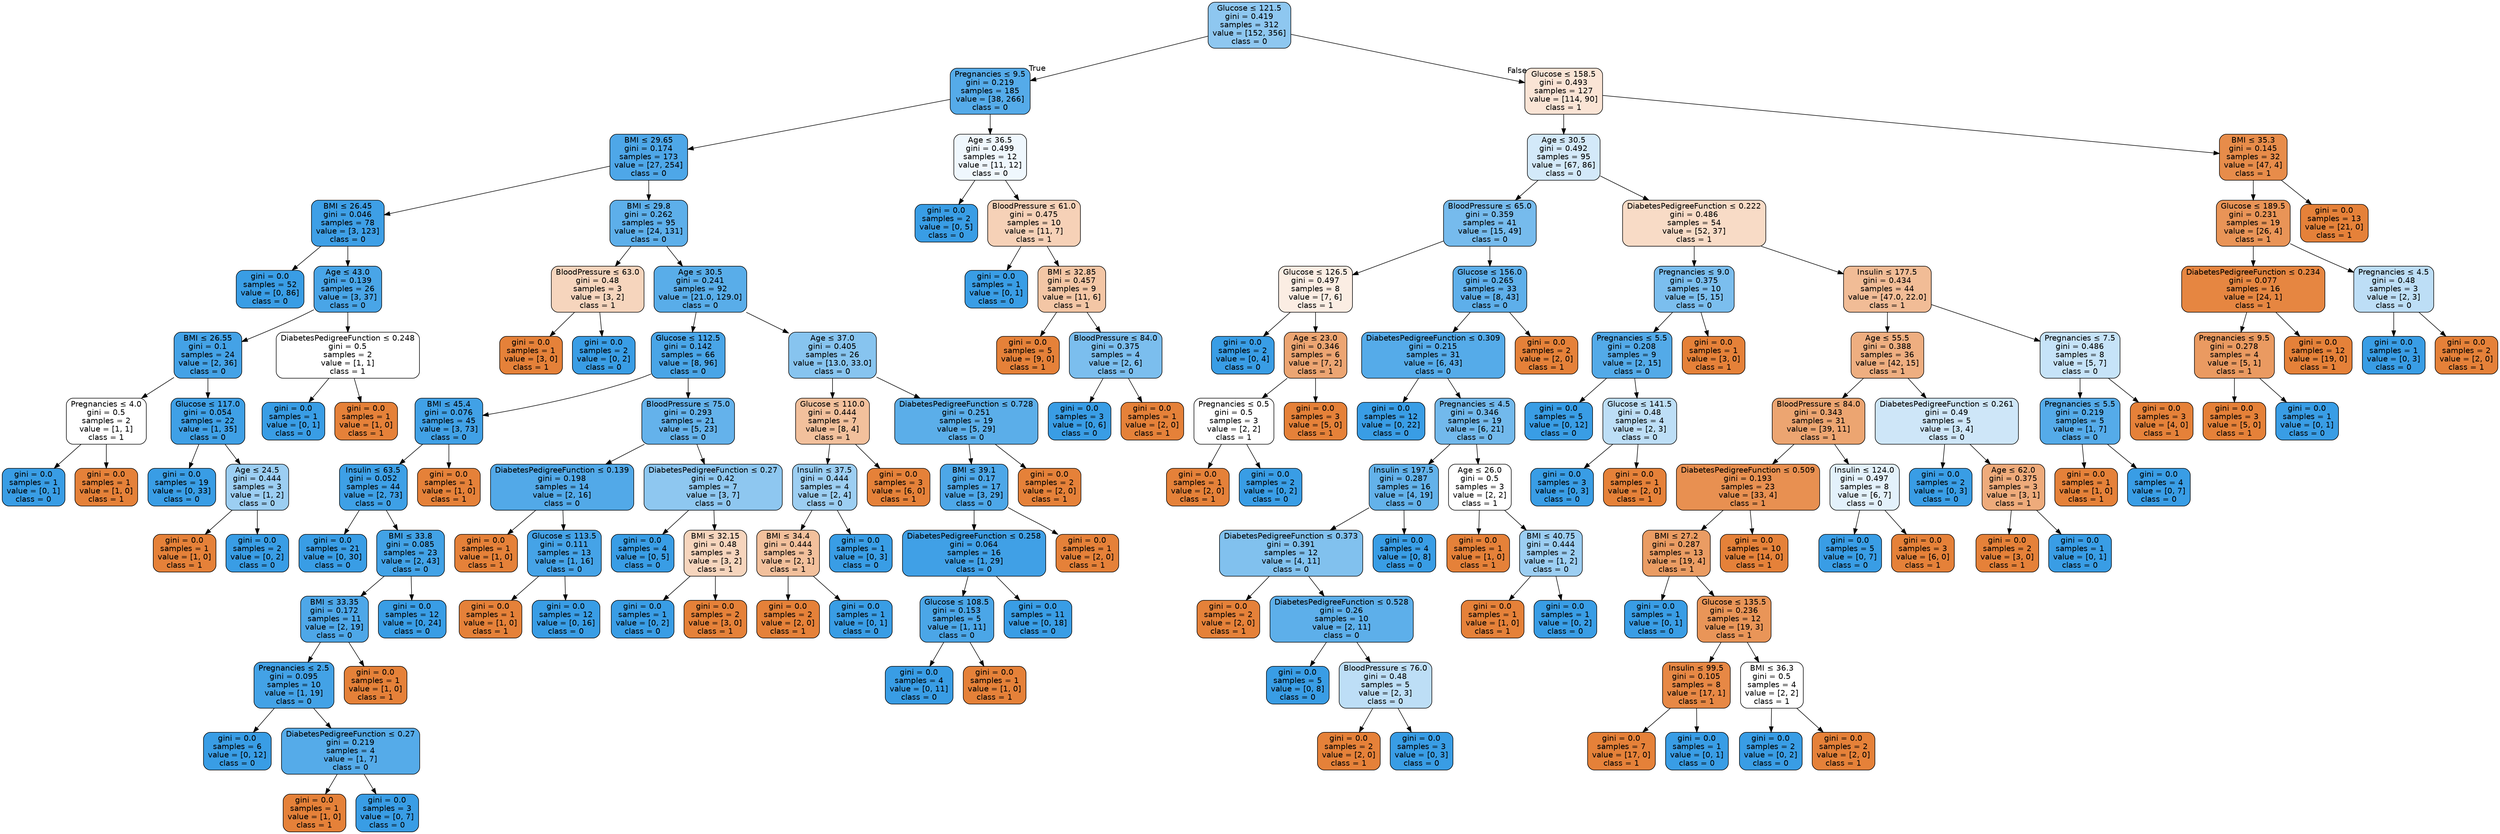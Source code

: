 digraph Tree {
node [shape=box, style="filled, rounded", color="black", fontname="helvetica"] ;
edge [fontname="helvetica"] ;
0 [label=<Glucose &le; 121.5<br/>gini = 0.419<br/>samples = 312<br/>value = [152, 356]<br/>class = 0>, fillcolor="#8ec7f0"] ;
1 [label=<Pregnancies &le; 9.5<br/>gini = 0.219<br/>samples = 185<br/>value = [38, 266]<br/>class = 0>, fillcolor="#55abe9"] ;
0 -> 1 [labeldistance=2.5, labelangle=45, headlabel="True"] ;
2 [label=<BMI &le; 29.65<br/>gini = 0.174<br/>samples = 173<br/>value = [27, 254]<br/>class = 0>, fillcolor="#4ea7e8"] ;
1 -> 2 ;
3 [label=<BMI &le; 26.45<br/>gini = 0.046<br/>samples = 78<br/>value = [3, 123]<br/>class = 0>, fillcolor="#3e9fe6"] ;
2 -> 3 ;
4 [label=<gini = 0.0<br/>samples = 52<br/>value = [0, 86]<br/>class = 0>, fillcolor="#399de5"] ;
3 -> 4 ;
5 [label=<Age &le; 43.0<br/>gini = 0.139<br/>samples = 26<br/>value = [3, 37]<br/>class = 0>, fillcolor="#49a5e7"] ;
3 -> 5 ;
6 [label=<BMI &le; 26.55<br/>gini = 0.1<br/>samples = 24<br/>value = [2, 36]<br/>class = 0>, fillcolor="#44a2e6"] ;
5 -> 6 ;
7 [label=<Pregnancies &le; 4.0<br/>gini = 0.5<br/>samples = 2<br/>value = [1, 1]<br/>class = 1>, fillcolor="#ffffff"] ;
6 -> 7 ;
8 [label=<gini = 0.0<br/>samples = 1<br/>value = [0, 1]<br/>class = 0>, fillcolor="#399de5"] ;
7 -> 8 ;
9 [label=<gini = 0.0<br/>samples = 1<br/>value = [1, 0]<br/>class = 1>, fillcolor="#e58139"] ;
7 -> 9 ;
10 [label=<Glucose &le; 117.0<br/>gini = 0.054<br/>samples = 22<br/>value = [1, 35]<br/>class = 0>, fillcolor="#3fa0e6"] ;
6 -> 10 ;
11 [label=<gini = 0.0<br/>samples = 19<br/>value = [0, 33]<br/>class = 0>, fillcolor="#399de5"] ;
10 -> 11 ;
12 [label=<Age &le; 24.5<br/>gini = 0.444<br/>samples = 3<br/>value = [1, 2]<br/>class = 0>, fillcolor="#9ccef2"] ;
10 -> 12 ;
13 [label=<gini = 0.0<br/>samples = 1<br/>value = [1, 0]<br/>class = 1>, fillcolor="#e58139"] ;
12 -> 13 ;
14 [label=<gini = 0.0<br/>samples = 2<br/>value = [0, 2]<br/>class = 0>, fillcolor="#399de5"] ;
12 -> 14 ;
15 [label=<DiabetesPedigreeFunction &le; 0.248<br/>gini = 0.5<br/>samples = 2<br/>value = [1, 1]<br/>class = 1>, fillcolor="#ffffff"] ;
5 -> 15 ;
16 [label=<gini = 0.0<br/>samples = 1<br/>value = [0, 1]<br/>class = 0>, fillcolor="#399de5"] ;
15 -> 16 ;
17 [label=<gini = 0.0<br/>samples = 1<br/>value = [1, 0]<br/>class = 1>, fillcolor="#e58139"] ;
15 -> 17 ;
18 [label=<BMI &le; 29.8<br/>gini = 0.262<br/>samples = 95<br/>value = [24, 131]<br/>class = 0>, fillcolor="#5dafea"] ;
2 -> 18 ;
19 [label=<BloodPressure &le; 63.0<br/>gini = 0.48<br/>samples = 3<br/>value = [3, 2]<br/>class = 1>, fillcolor="#f6d5bd"] ;
18 -> 19 ;
20 [label=<gini = 0.0<br/>samples = 1<br/>value = [3, 0]<br/>class = 1>, fillcolor="#e58139"] ;
19 -> 20 ;
21 [label=<gini = 0.0<br/>samples = 2<br/>value = [0, 2]<br/>class = 0>, fillcolor="#399de5"] ;
19 -> 21 ;
22 [label=<Age &le; 30.5<br/>gini = 0.241<br/>samples = 92<br/>value = [21.0, 129.0]<br/>class = 0>, fillcolor="#59ade9"] ;
18 -> 22 ;
23 [label=<Glucose &le; 112.5<br/>gini = 0.142<br/>samples = 66<br/>value = [8, 96]<br/>class = 0>, fillcolor="#49a5e7"] ;
22 -> 23 ;
24 [label=<BMI &le; 45.4<br/>gini = 0.076<br/>samples = 45<br/>value = [3, 73]<br/>class = 0>, fillcolor="#41a1e6"] ;
23 -> 24 ;
25 [label=<Insulin &le; 63.5<br/>gini = 0.052<br/>samples = 44<br/>value = [2, 73]<br/>class = 0>, fillcolor="#3ea0e6"] ;
24 -> 25 ;
26 [label=<gini = 0.0<br/>samples = 21<br/>value = [0, 30]<br/>class = 0>, fillcolor="#399de5"] ;
25 -> 26 ;
27 [label=<BMI &le; 33.8<br/>gini = 0.085<br/>samples = 23<br/>value = [2, 43]<br/>class = 0>, fillcolor="#42a2e6"] ;
25 -> 27 ;
28 [label=<BMI &le; 33.35<br/>gini = 0.172<br/>samples = 11<br/>value = [2, 19]<br/>class = 0>, fillcolor="#4ea7e8"] ;
27 -> 28 ;
29 [label=<Pregnancies &le; 2.5<br/>gini = 0.095<br/>samples = 10<br/>value = [1, 19]<br/>class = 0>, fillcolor="#43a2e6"] ;
28 -> 29 ;
30 [label=<gini = 0.0<br/>samples = 6<br/>value = [0, 12]<br/>class = 0>, fillcolor="#399de5"] ;
29 -> 30 ;
31 [label=<DiabetesPedigreeFunction &le; 0.27<br/>gini = 0.219<br/>samples = 4<br/>value = [1, 7]<br/>class = 0>, fillcolor="#55abe9"] ;
29 -> 31 ;
32 [label=<gini = 0.0<br/>samples = 1<br/>value = [1, 0]<br/>class = 1>, fillcolor="#e58139"] ;
31 -> 32 ;
33 [label=<gini = 0.0<br/>samples = 3<br/>value = [0, 7]<br/>class = 0>, fillcolor="#399de5"] ;
31 -> 33 ;
34 [label=<gini = 0.0<br/>samples = 1<br/>value = [1, 0]<br/>class = 1>, fillcolor="#e58139"] ;
28 -> 34 ;
35 [label=<gini = 0.0<br/>samples = 12<br/>value = [0, 24]<br/>class = 0>, fillcolor="#399de5"] ;
27 -> 35 ;
36 [label=<gini = 0.0<br/>samples = 1<br/>value = [1, 0]<br/>class = 1>, fillcolor="#e58139"] ;
24 -> 36 ;
37 [label=<BloodPressure &le; 75.0<br/>gini = 0.293<br/>samples = 21<br/>value = [5, 23]<br/>class = 0>, fillcolor="#64b2eb"] ;
23 -> 37 ;
38 [label=<DiabetesPedigreeFunction &le; 0.139<br/>gini = 0.198<br/>samples = 14<br/>value = [2, 16]<br/>class = 0>, fillcolor="#52a9e8"] ;
37 -> 38 ;
39 [label=<gini = 0.0<br/>samples = 1<br/>value = [1, 0]<br/>class = 1>, fillcolor="#e58139"] ;
38 -> 39 ;
40 [label=<Glucose &le; 113.5<br/>gini = 0.111<br/>samples = 13<br/>value = [1, 16]<br/>class = 0>, fillcolor="#45a3e7"] ;
38 -> 40 ;
41 [label=<gini = 0.0<br/>samples = 1<br/>value = [1, 0]<br/>class = 1>, fillcolor="#e58139"] ;
40 -> 41 ;
42 [label=<gini = 0.0<br/>samples = 12<br/>value = [0, 16]<br/>class = 0>, fillcolor="#399de5"] ;
40 -> 42 ;
43 [label=<DiabetesPedigreeFunction &le; 0.27<br/>gini = 0.42<br/>samples = 7<br/>value = [3, 7]<br/>class = 0>, fillcolor="#8ec7f0"] ;
37 -> 43 ;
44 [label=<gini = 0.0<br/>samples = 4<br/>value = [0, 5]<br/>class = 0>, fillcolor="#399de5"] ;
43 -> 44 ;
45 [label=<BMI &le; 32.15<br/>gini = 0.48<br/>samples = 3<br/>value = [3, 2]<br/>class = 1>, fillcolor="#f6d5bd"] ;
43 -> 45 ;
46 [label=<gini = 0.0<br/>samples = 1<br/>value = [0, 2]<br/>class = 0>, fillcolor="#399de5"] ;
45 -> 46 ;
47 [label=<gini = 0.0<br/>samples = 2<br/>value = [3, 0]<br/>class = 1>, fillcolor="#e58139"] ;
45 -> 47 ;
48 [label=<Age &le; 37.0<br/>gini = 0.405<br/>samples = 26<br/>value = [13.0, 33.0]<br/>class = 0>, fillcolor="#87c4ef"] ;
22 -> 48 ;
49 [label=<Glucose &le; 110.0<br/>gini = 0.444<br/>samples = 7<br/>value = [8, 4]<br/>class = 1>, fillcolor="#f2c09c"] ;
48 -> 49 ;
50 [label=<Insulin &le; 37.5<br/>gini = 0.444<br/>samples = 4<br/>value = [2, 4]<br/>class = 0>, fillcolor="#9ccef2"] ;
49 -> 50 ;
51 [label=<BMI &le; 34.4<br/>gini = 0.444<br/>samples = 3<br/>value = [2, 1]<br/>class = 1>, fillcolor="#f2c09c"] ;
50 -> 51 ;
52 [label=<gini = 0.0<br/>samples = 2<br/>value = [2, 0]<br/>class = 1>, fillcolor="#e58139"] ;
51 -> 52 ;
53 [label=<gini = 0.0<br/>samples = 1<br/>value = [0, 1]<br/>class = 0>, fillcolor="#399de5"] ;
51 -> 53 ;
54 [label=<gini = 0.0<br/>samples = 1<br/>value = [0, 3]<br/>class = 0>, fillcolor="#399de5"] ;
50 -> 54 ;
55 [label=<gini = 0.0<br/>samples = 3<br/>value = [6, 0]<br/>class = 1>, fillcolor="#e58139"] ;
49 -> 55 ;
56 [label=<DiabetesPedigreeFunction &le; 0.728<br/>gini = 0.251<br/>samples = 19<br/>value = [5, 29]<br/>class = 0>, fillcolor="#5baee9"] ;
48 -> 56 ;
57 [label=<BMI &le; 39.1<br/>gini = 0.17<br/>samples = 17<br/>value = [3, 29]<br/>class = 0>, fillcolor="#4da7e8"] ;
56 -> 57 ;
58 [label=<DiabetesPedigreeFunction &le; 0.258<br/>gini = 0.064<br/>samples = 16<br/>value = [1, 29]<br/>class = 0>, fillcolor="#40a0e6"] ;
57 -> 58 ;
59 [label=<Glucose &le; 108.5<br/>gini = 0.153<br/>samples = 5<br/>value = [1, 11]<br/>class = 0>, fillcolor="#4ba6e7"] ;
58 -> 59 ;
60 [label=<gini = 0.0<br/>samples = 4<br/>value = [0, 11]<br/>class = 0>, fillcolor="#399de5"] ;
59 -> 60 ;
61 [label=<gini = 0.0<br/>samples = 1<br/>value = [1, 0]<br/>class = 1>, fillcolor="#e58139"] ;
59 -> 61 ;
62 [label=<gini = 0.0<br/>samples = 11<br/>value = [0, 18]<br/>class = 0>, fillcolor="#399de5"] ;
58 -> 62 ;
63 [label=<gini = 0.0<br/>samples = 1<br/>value = [2, 0]<br/>class = 1>, fillcolor="#e58139"] ;
57 -> 63 ;
64 [label=<gini = 0.0<br/>samples = 2<br/>value = [2, 0]<br/>class = 1>, fillcolor="#e58139"] ;
56 -> 64 ;
65 [label=<Age &le; 36.5<br/>gini = 0.499<br/>samples = 12<br/>value = [11, 12]<br/>class = 0>, fillcolor="#eff7fd"] ;
1 -> 65 ;
66 [label=<gini = 0.0<br/>samples = 2<br/>value = [0, 5]<br/>class = 0>, fillcolor="#399de5"] ;
65 -> 66 ;
67 [label=<BloodPressure &le; 61.0<br/>gini = 0.475<br/>samples = 10<br/>value = [11, 7]<br/>class = 1>, fillcolor="#f6d1b7"] ;
65 -> 67 ;
68 [label=<gini = 0.0<br/>samples = 1<br/>value = [0, 1]<br/>class = 0>, fillcolor="#399de5"] ;
67 -> 68 ;
69 [label=<BMI &le; 32.85<br/>gini = 0.457<br/>samples = 9<br/>value = [11, 6]<br/>class = 1>, fillcolor="#f3c6a5"] ;
67 -> 69 ;
70 [label=<gini = 0.0<br/>samples = 5<br/>value = [9, 0]<br/>class = 1>, fillcolor="#e58139"] ;
69 -> 70 ;
71 [label=<BloodPressure &le; 84.0<br/>gini = 0.375<br/>samples = 4<br/>value = [2, 6]<br/>class = 0>, fillcolor="#7bbeee"] ;
69 -> 71 ;
72 [label=<gini = 0.0<br/>samples = 3<br/>value = [0, 6]<br/>class = 0>, fillcolor="#399de5"] ;
71 -> 72 ;
73 [label=<gini = 0.0<br/>samples = 1<br/>value = [2, 0]<br/>class = 1>, fillcolor="#e58139"] ;
71 -> 73 ;
74 [label=<Glucose &le; 158.5<br/>gini = 0.493<br/>samples = 127<br/>value = [114, 90]<br/>class = 1>, fillcolor="#fae4d5"] ;
0 -> 74 [labeldistance=2.5, labelangle=-45, headlabel="False"] ;
75 [label=<Age &le; 30.5<br/>gini = 0.492<br/>samples = 95<br/>value = [67, 86]<br/>class = 0>, fillcolor="#d3e9f9"] ;
74 -> 75 ;
76 [label=<BloodPressure &le; 65.0<br/>gini = 0.359<br/>samples = 41<br/>value = [15, 49]<br/>class = 0>, fillcolor="#76bbed"] ;
75 -> 76 ;
77 [label=<Glucose &le; 126.5<br/>gini = 0.497<br/>samples = 8<br/>value = [7, 6]<br/>class = 1>, fillcolor="#fbede3"] ;
76 -> 77 ;
78 [label=<gini = 0.0<br/>samples = 2<br/>value = [0, 4]<br/>class = 0>, fillcolor="#399de5"] ;
77 -> 78 ;
79 [label=<Age &le; 23.0<br/>gini = 0.346<br/>samples = 6<br/>value = [7, 2]<br/>class = 1>, fillcolor="#eca572"] ;
77 -> 79 ;
80 [label=<Pregnancies &le; 0.5<br/>gini = 0.5<br/>samples = 3<br/>value = [2, 2]<br/>class = 1>, fillcolor="#ffffff"] ;
79 -> 80 ;
81 [label=<gini = 0.0<br/>samples = 1<br/>value = [2, 0]<br/>class = 1>, fillcolor="#e58139"] ;
80 -> 81 ;
82 [label=<gini = 0.0<br/>samples = 2<br/>value = [0, 2]<br/>class = 0>, fillcolor="#399de5"] ;
80 -> 82 ;
83 [label=<gini = 0.0<br/>samples = 3<br/>value = [5, 0]<br/>class = 1>, fillcolor="#e58139"] ;
79 -> 83 ;
84 [label=<Glucose &le; 156.0<br/>gini = 0.265<br/>samples = 33<br/>value = [8, 43]<br/>class = 0>, fillcolor="#5eafea"] ;
76 -> 84 ;
85 [label=<DiabetesPedigreeFunction &le; 0.309<br/>gini = 0.215<br/>samples = 31<br/>value = [6, 43]<br/>class = 0>, fillcolor="#55abe9"] ;
84 -> 85 ;
86 [label=<gini = 0.0<br/>samples = 12<br/>value = [0, 22]<br/>class = 0>, fillcolor="#399de5"] ;
85 -> 86 ;
87 [label=<Pregnancies &le; 4.5<br/>gini = 0.346<br/>samples = 19<br/>value = [6, 21]<br/>class = 0>, fillcolor="#72b9ec"] ;
85 -> 87 ;
88 [label=<Insulin &le; 197.5<br/>gini = 0.287<br/>samples = 16<br/>value = [4, 19]<br/>class = 0>, fillcolor="#63b2ea"] ;
87 -> 88 ;
89 [label=<DiabetesPedigreeFunction &le; 0.373<br/>gini = 0.391<br/>samples = 12<br/>value = [4, 11]<br/>class = 0>, fillcolor="#81c1ee"] ;
88 -> 89 ;
90 [label=<gini = 0.0<br/>samples = 2<br/>value = [2, 0]<br/>class = 1>, fillcolor="#e58139"] ;
89 -> 90 ;
91 [label=<DiabetesPedigreeFunction &le; 0.528<br/>gini = 0.26<br/>samples = 10<br/>value = [2, 11]<br/>class = 0>, fillcolor="#5dafea"] ;
89 -> 91 ;
92 [label=<gini = 0.0<br/>samples = 5<br/>value = [0, 8]<br/>class = 0>, fillcolor="#399de5"] ;
91 -> 92 ;
93 [label=<BloodPressure &le; 76.0<br/>gini = 0.48<br/>samples = 5<br/>value = [2, 3]<br/>class = 0>, fillcolor="#bddef6"] ;
91 -> 93 ;
94 [label=<gini = 0.0<br/>samples = 2<br/>value = [2, 0]<br/>class = 1>, fillcolor="#e58139"] ;
93 -> 94 ;
95 [label=<gini = 0.0<br/>samples = 3<br/>value = [0, 3]<br/>class = 0>, fillcolor="#399de5"] ;
93 -> 95 ;
96 [label=<gini = 0.0<br/>samples = 4<br/>value = [0, 8]<br/>class = 0>, fillcolor="#399de5"] ;
88 -> 96 ;
97 [label=<Age &le; 26.0<br/>gini = 0.5<br/>samples = 3<br/>value = [2, 2]<br/>class = 1>, fillcolor="#ffffff"] ;
87 -> 97 ;
98 [label=<gini = 0.0<br/>samples = 1<br/>value = [1, 0]<br/>class = 1>, fillcolor="#e58139"] ;
97 -> 98 ;
99 [label=<BMI &le; 40.75<br/>gini = 0.444<br/>samples = 2<br/>value = [1, 2]<br/>class = 0>, fillcolor="#9ccef2"] ;
97 -> 99 ;
100 [label=<gini = 0.0<br/>samples = 1<br/>value = [1, 0]<br/>class = 1>, fillcolor="#e58139"] ;
99 -> 100 ;
101 [label=<gini = 0.0<br/>samples = 1<br/>value = [0, 2]<br/>class = 0>, fillcolor="#399de5"] ;
99 -> 101 ;
102 [label=<gini = 0.0<br/>samples = 2<br/>value = [2, 0]<br/>class = 1>, fillcolor="#e58139"] ;
84 -> 102 ;
103 [label=<DiabetesPedigreeFunction &le; 0.222<br/>gini = 0.486<br/>samples = 54<br/>value = [52, 37]<br/>class = 1>, fillcolor="#f8dbc6"] ;
75 -> 103 ;
104 [label=<Pregnancies &le; 9.0<br/>gini = 0.375<br/>samples = 10<br/>value = [5, 15]<br/>class = 0>, fillcolor="#7bbeee"] ;
103 -> 104 ;
105 [label=<Pregnancies &le; 5.5<br/>gini = 0.208<br/>samples = 9<br/>value = [2, 15]<br/>class = 0>, fillcolor="#53aae8"] ;
104 -> 105 ;
106 [label=<gini = 0.0<br/>samples = 5<br/>value = [0, 12]<br/>class = 0>, fillcolor="#399de5"] ;
105 -> 106 ;
107 [label=<Glucose &le; 141.5<br/>gini = 0.48<br/>samples = 4<br/>value = [2, 3]<br/>class = 0>, fillcolor="#bddef6"] ;
105 -> 107 ;
108 [label=<gini = 0.0<br/>samples = 3<br/>value = [0, 3]<br/>class = 0>, fillcolor="#399de5"] ;
107 -> 108 ;
109 [label=<gini = 0.0<br/>samples = 1<br/>value = [2, 0]<br/>class = 1>, fillcolor="#e58139"] ;
107 -> 109 ;
110 [label=<gini = 0.0<br/>samples = 1<br/>value = [3, 0]<br/>class = 1>, fillcolor="#e58139"] ;
104 -> 110 ;
111 [label=<Insulin &le; 177.5<br/>gini = 0.434<br/>samples = 44<br/>value = [47.0, 22.0]<br/>class = 1>, fillcolor="#f1bc96"] ;
103 -> 111 ;
112 [label=<Age &le; 55.5<br/>gini = 0.388<br/>samples = 36<br/>value = [42, 15]<br/>class = 1>, fillcolor="#eeae80"] ;
111 -> 112 ;
113 [label=<BloodPressure &le; 84.0<br/>gini = 0.343<br/>samples = 31<br/>value = [39, 11]<br/>class = 1>, fillcolor="#eca571"] ;
112 -> 113 ;
114 [label=<DiabetesPedigreeFunction &le; 0.509<br/>gini = 0.193<br/>samples = 23<br/>value = [33, 4]<br/>class = 1>, fillcolor="#e89051"] ;
113 -> 114 ;
115 [label=<BMI &le; 27.2<br/>gini = 0.287<br/>samples = 13<br/>value = [19, 4]<br/>class = 1>, fillcolor="#ea9c63"] ;
114 -> 115 ;
116 [label=<gini = 0.0<br/>samples = 1<br/>value = [0, 1]<br/>class = 0>, fillcolor="#399de5"] ;
115 -> 116 ;
117 [label=<Glucose &le; 135.5<br/>gini = 0.236<br/>samples = 12<br/>value = [19, 3]<br/>class = 1>, fillcolor="#e99558"] ;
115 -> 117 ;
118 [label=<Insulin &le; 99.5<br/>gini = 0.105<br/>samples = 8<br/>value = [17, 1]<br/>class = 1>, fillcolor="#e78845"] ;
117 -> 118 ;
119 [label=<gini = 0.0<br/>samples = 7<br/>value = [17, 0]<br/>class = 1>, fillcolor="#e58139"] ;
118 -> 119 ;
120 [label=<gini = 0.0<br/>samples = 1<br/>value = [0, 1]<br/>class = 0>, fillcolor="#399de5"] ;
118 -> 120 ;
121 [label=<BMI &le; 36.3<br/>gini = 0.5<br/>samples = 4<br/>value = [2, 2]<br/>class = 1>, fillcolor="#ffffff"] ;
117 -> 121 ;
122 [label=<gini = 0.0<br/>samples = 2<br/>value = [0, 2]<br/>class = 0>, fillcolor="#399de5"] ;
121 -> 122 ;
123 [label=<gini = 0.0<br/>samples = 2<br/>value = [2, 0]<br/>class = 1>, fillcolor="#e58139"] ;
121 -> 123 ;
124 [label=<gini = 0.0<br/>samples = 10<br/>value = [14, 0]<br/>class = 1>, fillcolor="#e58139"] ;
114 -> 124 ;
125 [label=<Insulin &le; 124.0<br/>gini = 0.497<br/>samples = 8<br/>value = [6, 7]<br/>class = 0>, fillcolor="#e3f1fb"] ;
113 -> 125 ;
126 [label=<gini = 0.0<br/>samples = 5<br/>value = [0, 7]<br/>class = 0>, fillcolor="#399de5"] ;
125 -> 126 ;
127 [label=<gini = 0.0<br/>samples = 3<br/>value = [6, 0]<br/>class = 1>, fillcolor="#e58139"] ;
125 -> 127 ;
128 [label=<DiabetesPedigreeFunction &le; 0.261<br/>gini = 0.49<br/>samples = 5<br/>value = [3, 4]<br/>class = 0>, fillcolor="#cee6f8"] ;
112 -> 128 ;
129 [label=<gini = 0.0<br/>samples = 2<br/>value = [0, 3]<br/>class = 0>, fillcolor="#399de5"] ;
128 -> 129 ;
130 [label=<Age &le; 62.0<br/>gini = 0.375<br/>samples = 3<br/>value = [3, 1]<br/>class = 1>, fillcolor="#eeab7b"] ;
128 -> 130 ;
131 [label=<gini = 0.0<br/>samples = 2<br/>value = [3, 0]<br/>class = 1>, fillcolor="#e58139"] ;
130 -> 131 ;
132 [label=<gini = 0.0<br/>samples = 1<br/>value = [0, 1]<br/>class = 0>, fillcolor="#399de5"] ;
130 -> 132 ;
133 [label=<Pregnancies &le; 7.5<br/>gini = 0.486<br/>samples = 8<br/>value = [5, 7]<br/>class = 0>, fillcolor="#c6e3f8"] ;
111 -> 133 ;
134 [label=<Pregnancies &le; 5.5<br/>gini = 0.219<br/>samples = 5<br/>value = [1, 7]<br/>class = 0>, fillcolor="#55abe9"] ;
133 -> 134 ;
135 [label=<gini = 0.0<br/>samples = 1<br/>value = [1, 0]<br/>class = 1>, fillcolor="#e58139"] ;
134 -> 135 ;
136 [label=<gini = 0.0<br/>samples = 4<br/>value = [0, 7]<br/>class = 0>, fillcolor="#399de5"] ;
134 -> 136 ;
137 [label=<gini = 0.0<br/>samples = 3<br/>value = [4, 0]<br/>class = 1>, fillcolor="#e58139"] ;
133 -> 137 ;
138 [label=<BMI &le; 35.3<br/>gini = 0.145<br/>samples = 32<br/>value = [47, 4]<br/>class = 1>, fillcolor="#e78c4a"] ;
74 -> 138 ;
139 [label=<Glucose &le; 189.5<br/>gini = 0.231<br/>samples = 19<br/>value = [26, 4]<br/>class = 1>, fillcolor="#e99457"] ;
138 -> 139 ;
140 [label=<DiabetesPedigreeFunction &le; 0.234<br/>gini = 0.077<br/>samples = 16<br/>value = [24, 1]<br/>class = 1>, fillcolor="#e68641"] ;
139 -> 140 ;
141 [label=<Pregnancies &le; 9.5<br/>gini = 0.278<br/>samples = 4<br/>value = [5, 1]<br/>class = 1>, fillcolor="#ea9a61"] ;
140 -> 141 ;
142 [label=<gini = 0.0<br/>samples = 3<br/>value = [5, 0]<br/>class = 1>, fillcolor="#e58139"] ;
141 -> 142 ;
143 [label=<gini = 0.0<br/>samples = 1<br/>value = [0, 1]<br/>class = 0>, fillcolor="#399de5"] ;
141 -> 143 ;
144 [label=<gini = 0.0<br/>samples = 12<br/>value = [19, 0]<br/>class = 1>, fillcolor="#e58139"] ;
140 -> 144 ;
145 [label=<Pregnancies &le; 4.5<br/>gini = 0.48<br/>samples = 3<br/>value = [2, 3]<br/>class = 0>, fillcolor="#bddef6"] ;
139 -> 145 ;
146 [label=<gini = 0.0<br/>samples = 1<br/>value = [0, 3]<br/>class = 0>, fillcolor="#399de5"] ;
145 -> 146 ;
147 [label=<gini = 0.0<br/>samples = 2<br/>value = [2, 0]<br/>class = 1>, fillcolor="#e58139"] ;
145 -> 147 ;
148 [label=<gini = 0.0<br/>samples = 13<br/>value = [21, 0]<br/>class = 1>, fillcolor="#e58139"] ;
138 -> 148 ;
}